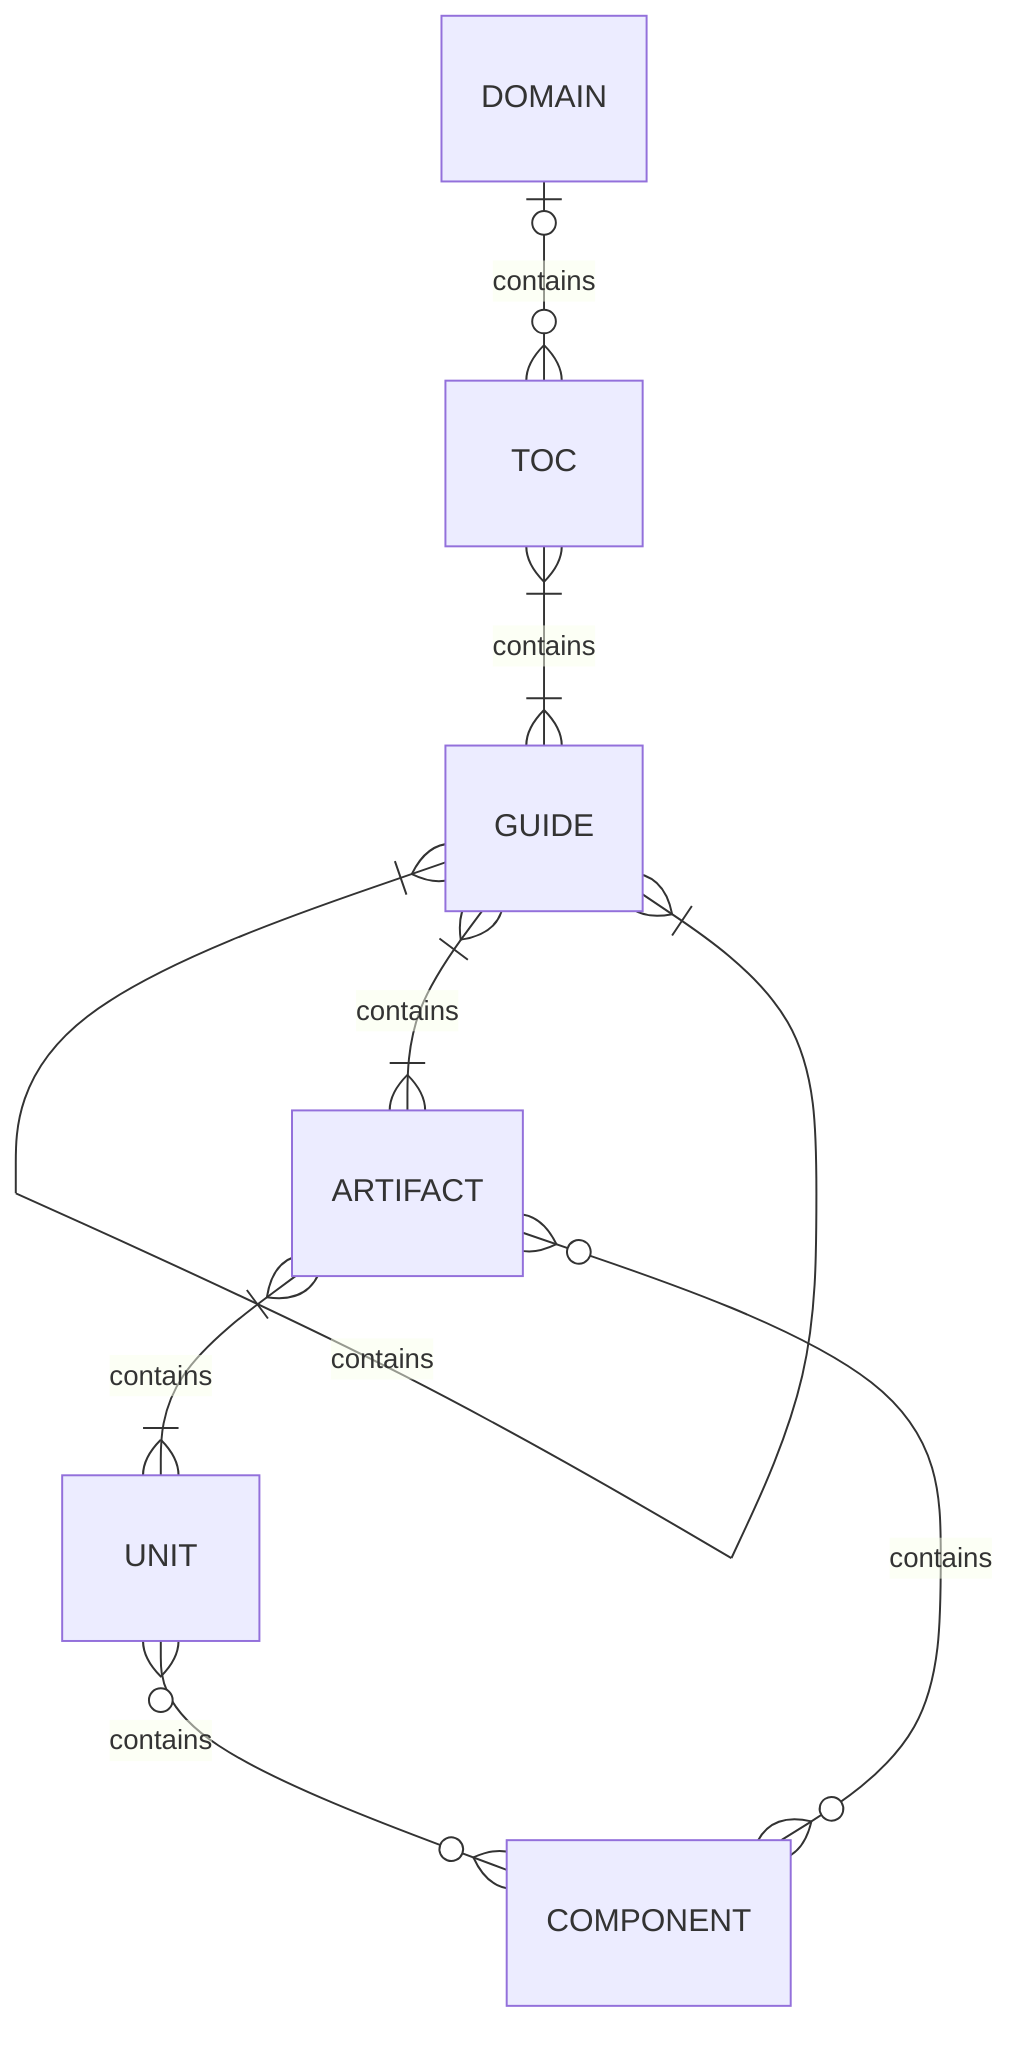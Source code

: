 erDiagram
        DOMAIN |o--o{ TOC: contains
        TOC }|--|{ GUIDE : contains
        GUIDE }|--|{ GUIDE : contains
        GUIDE }|--|{ ARTIFACT : contains
        ARTIFACT }|--|{ UNIT : contains
        UNIT }o--o{ COMPONENT : contains
        ARTIFACT }o--o{ COMPONENT : contains